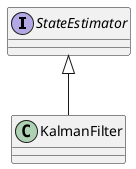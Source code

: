 @startuml Components
interface       StateEstimator
class           KalmanFilter
StateEstimator <|-- KalmanFilter
@enduml